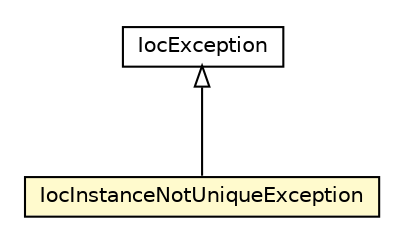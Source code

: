 #!/usr/local/bin/dot
#
# Class diagram 
# Generated by UMLGraph version R5_6_6-8-g8d7759 (http://www.umlgraph.org/)
#

digraph G {
	edge [fontname="Helvetica",fontsize=10,labelfontname="Helvetica",labelfontsize=10];
	node [fontname="Helvetica",fontsize=10,shape=plaintext];
	nodesep=0.25;
	ranksep=0.5;
	// org.dayatang.domain.IocInstanceNotUniqueException
	c60278 [label=<<table title="org.dayatang.domain.IocInstanceNotUniqueException" border="0" cellborder="1" cellspacing="0" cellpadding="2" port="p" bgcolor="lemonChiffon" href="./IocInstanceNotUniqueException.html">
		<tr><td><table border="0" cellspacing="0" cellpadding="1">
<tr><td align="center" balign="center"> IocInstanceNotUniqueException </td></tr>
		</table></td></tr>
		</table>>, URL="./IocInstanceNotUniqueException.html", fontname="Helvetica", fontcolor="black", fontsize=10.0];
	// org.dayatang.domain.IocException
	c60280 [label=<<table title="org.dayatang.domain.IocException" border="0" cellborder="1" cellspacing="0" cellpadding="2" port="p" href="./IocException.html">
		<tr><td><table border="0" cellspacing="0" cellpadding="1">
<tr><td align="center" balign="center"> IocException </td></tr>
		</table></td></tr>
		</table>>, URL="./IocException.html", fontname="Helvetica", fontcolor="black", fontsize=10.0];
	//org.dayatang.domain.IocInstanceNotUniqueException extends org.dayatang.domain.IocException
	c60280:p -> c60278:p [dir=back,arrowtail=empty];
}

